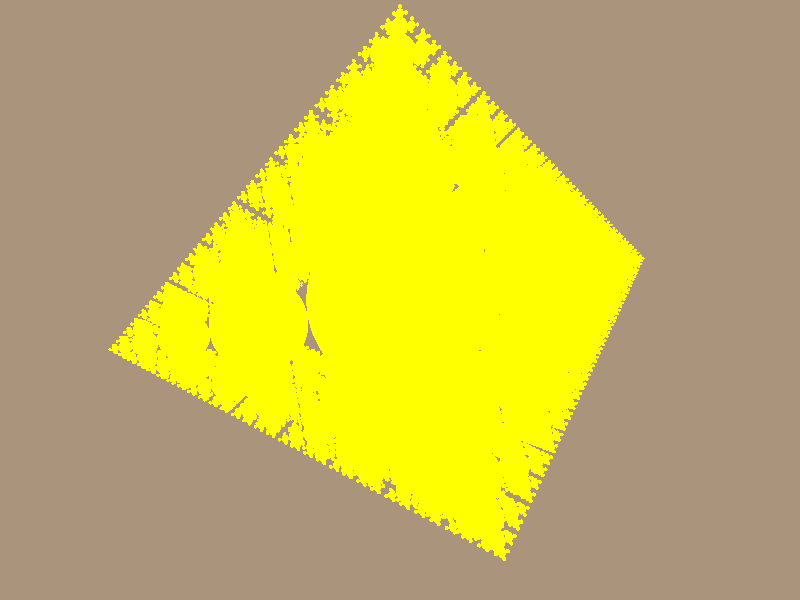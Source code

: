 // Persistence Of Vision Ray Tracer POV-Ray sample Scene
// by Chris Young
//    Based on a POV-Ray 3.0 file by
//    Sven Hilscher * 3D-Max usergroup germany
//    email: sven@rufus.central.de
// PYRAMID2.POV demonstrates basic use of macros and local
// identifiers in recursive calls.  Creates a fractal
// pyramid from spheres.
//
// This version is more complicated but it eliminates
// some reduntant spheres.
//
// -w320 -h240
// -w800 -h600 +a0.3

// Define the macro.  Parameters are:
//   X:  position of sphere
//   Y:  position of sphere
//   Z:  position of sphere
//   R:  radius of sphere
//   L:  level of recursion

#version 3.6;
global_settings {assumed_gamma 1.0}

#macro Pyramid(X,Y,Z,R,L,D)

  sphere { <X,Y,Z>,R}

  #if (L > 0)
    #local New_L = L - 1;
    #local New_R = R / 2;
    #local Pos   = New_R * 3;

    #if (D!=2)
       Pyramid(X+Pos,Y,Z,New_R,New_L,1)
    #end
    #if (D!=1)
       Pyramid(X-Pos,Y,Z,New_R,New_L,2)
    #end
    #if (D!=4)
       Pyramid(X,Y+Pos,Z,New_R,New_L,3)
    #end
    #if (D!=3)
       Pyramid(X,Y-Pos,Z,New_R,New_L,4)
    #end
    #if (D!=6)
       Pyramid(X,Y,Z+Pos,New_R,New_L,5)
    #end
    #if (D!=5)
       Pyramid(X,Y,Z-Pos,New_R,New_L,6)
    #end
  #end
#end




union {
  Pyramid(0,0,0,4,6,0)

  pigment { color rgb <1,1,0> }
}

light_source { <2,20,10> color rgb <1,1,1> }

background { color rgb <.4, .3, .2> }

camera { location <5,17,19>
         look_at  <0,0,0>
}
